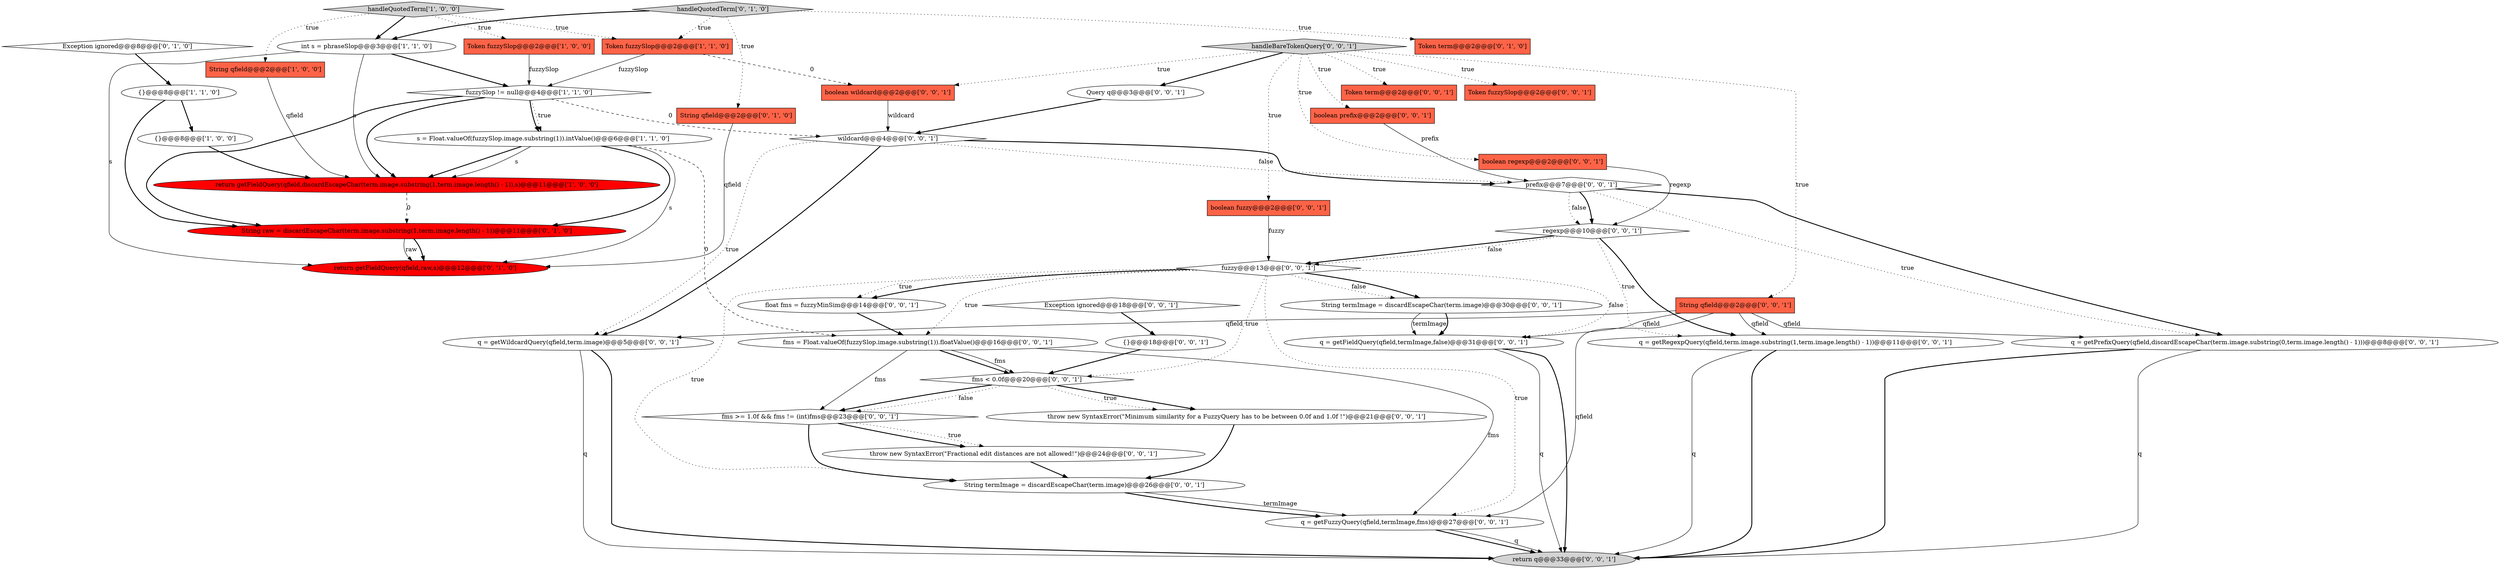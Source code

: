 digraph {
0 [style = filled, label = "return getFieldQuery(qfield,discardEscapeChar(term.image.substring(1,term.image.length() - 1)),s)@@@11@@@['1', '0', '0']", fillcolor = red, shape = ellipse image = "AAA1AAABBB1BBB"];
21 [style = filled, label = "prefix@@@7@@@['0', '0', '1']", fillcolor = white, shape = diamond image = "AAA0AAABBB3BBB"];
6 [style = filled, label = "String qfield@@@2@@@['1', '0', '0']", fillcolor = tomato, shape = box image = "AAA0AAABBB1BBB"];
35 [style = filled, label = "wildcard@@@4@@@['0', '0', '1']", fillcolor = white, shape = diamond image = "AAA0AAABBB3BBB"];
41 [style = filled, label = "float fms = fuzzyMinSim@@@14@@@['0', '0', '1']", fillcolor = white, shape = ellipse image = "AAA0AAABBB3BBB"];
19 [style = filled, label = "fms >= 1.0f && fms != (int)fms@@@23@@@['0', '0', '1']", fillcolor = white, shape = diamond image = "AAA0AAABBB3BBB"];
1 [style = filled, label = "Token fuzzySlop@@@2@@@['1', '0', '0']", fillcolor = tomato, shape = box image = "AAA0AAABBB1BBB"];
5 [style = filled, label = "int s = phraseSlop@@@3@@@['1', '1', '0']", fillcolor = white, shape = ellipse image = "AAA0AAABBB1BBB"];
14 [style = filled, label = "String raw = discardEscapeChar(term.image.substring(1,term.image.length() - 1))@@@11@@@['0', '1', '0']", fillcolor = red, shape = ellipse image = "AAA1AAABBB2BBB"];
22 [style = filled, label = "{}@@@18@@@['0', '0', '1']", fillcolor = white, shape = ellipse image = "AAA0AAABBB3BBB"];
43 [style = filled, label = "q = getPrefixQuery(qfield,discardEscapeChar(term.image.substring(0,term.image.length() - 1)))@@@8@@@['0', '0', '1']", fillcolor = white, shape = ellipse image = "AAA0AAABBB3BBB"];
29 [style = filled, label = "throw new SyntaxError(\"Minimum similarity for a FuzzyQuery has to be between 0.0f and 1.0f !\")@@@21@@@['0', '0', '1']", fillcolor = white, shape = ellipse image = "AAA0AAABBB3BBB"];
17 [style = filled, label = "Query q@@@3@@@['0', '0', '1']", fillcolor = white, shape = ellipse image = "AAA0AAABBB3BBB"];
39 [style = filled, label = "String termImage = discardEscapeChar(term.image)@@@26@@@['0', '0', '1']", fillcolor = white, shape = ellipse image = "AAA0AAABBB3BBB"];
23 [style = filled, label = "throw new SyntaxError(\"Fractional edit distances are not allowed!\")@@@24@@@['0', '0', '1']", fillcolor = white, shape = ellipse image = "AAA0AAABBB3BBB"];
4 [style = filled, label = "handleQuotedTerm['1', '0', '0']", fillcolor = lightgray, shape = diamond image = "AAA0AAABBB1BBB"];
7 [style = filled, label = "s = Float.valueOf(fuzzySlop.image.substring(1)).intValue()@@@6@@@['1', '1', '0']", fillcolor = white, shape = ellipse image = "AAA0AAABBB1BBB"];
15 [style = filled, label = "return getFieldQuery(qfield,raw,s)@@@12@@@['0', '1', '0']", fillcolor = red, shape = ellipse image = "AAA1AAABBB2BBB"];
8 [style = filled, label = "{}@@@8@@@['1', '1', '0']", fillcolor = white, shape = ellipse image = "AAA0AAABBB1BBB"];
9 [style = filled, label = "Token fuzzySlop@@@2@@@['1', '1', '0']", fillcolor = tomato, shape = box image = "AAA0AAABBB1BBB"];
34 [style = filled, label = "q = getFieldQuery(qfield,termImage,false)@@@31@@@['0', '0', '1']", fillcolor = white, shape = ellipse image = "AAA0AAABBB3BBB"];
11 [style = filled, label = "handleQuotedTerm['0', '1', '0']", fillcolor = lightgray, shape = diamond image = "AAA0AAABBB2BBB"];
26 [style = filled, label = "Token term@@@2@@@['0', '0', '1']", fillcolor = tomato, shape = box image = "AAA0AAABBB3BBB"];
18 [style = filled, label = "boolean regexp@@@2@@@['0', '0', '1']", fillcolor = tomato, shape = box image = "AAA0AAABBB3BBB"];
31 [style = filled, label = "fms < 0.0f@@@20@@@['0', '0', '1']", fillcolor = white, shape = diamond image = "AAA0AAABBB3BBB"];
10 [style = filled, label = "Exception ignored@@@8@@@['0', '1', '0']", fillcolor = white, shape = diamond image = "AAA0AAABBB2BBB"];
27 [style = filled, label = "boolean fuzzy@@@2@@@['0', '0', '1']", fillcolor = tomato, shape = box image = "AAA0AAABBB3BBB"];
42 [style = filled, label = "handleBareTokenQuery['0', '0', '1']", fillcolor = lightgray, shape = diamond image = "AAA0AAABBB3BBB"];
32 [style = filled, label = "regexp@@@10@@@['0', '0', '1']", fillcolor = white, shape = diamond image = "AAA0AAABBB3BBB"];
12 [style = filled, label = "String qfield@@@2@@@['0', '1', '0']", fillcolor = tomato, shape = box image = "AAA0AAABBB2BBB"];
16 [style = filled, label = "Exception ignored@@@18@@@['0', '0', '1']", fillcolor = white, shape = diamond image = "AAA0AAABBB3BBB"];
36 [style = filled, label = "fuzzy@@@13@@@['0', '0', '1']", fillcolor = white, shape = diamond image = "AAA0AAABBB3BBB"];
38 [style = filled, label = "return q@@@33@@@['0', '0', '1']", fillcolor = lightgray, shape = ellipse image = "AAA0AAABBB3BBB"];
28 [style = filled, label = "boolean prefix@@@2@@@['0', '0', '1']", fillcolor = tomato, shape = box image = "AAA0AAABBB3BBB"];
40 [style = filled, label = "String qfield@@@2@@@['0', '0', '1']", fillcolor = tomato, shape = box image = "AAA0AAABBB3BBB"];
2 [style = filled, label = "fuzzySlop != null@@@4@@@['1', '1', '0']", fillcolor = white, shape = diamond image = "AAA0AAABBB1BBB"];
37 [style = filled, label = "fms = Float.valueOf(fuzzySlop.image.substring(1)).floatValue()@@@16@@@['0', '0', '1']", fillcolor = white, shape = ellipse image = "AAA0AAABBB3BBB"];
33 [style = filled, label = "Token fuzzySlop@@@2@@@['0', '0', '1']", fillcolor = tomato, shape = box image = "AAA0AAABBB3BBB"];
20 [style = filled, label = "String termImage = discardEscapeChar(term.image)@@@30@@@['0', '0', '1']", fillcolor = white, shape = ellipse image = "AAA0AAABBB3BBB"];
44 [style = filled, label = "boolean wildcard@@@2@@@['0', '0', '1']", fillcolor = tomato, shape = box image = "AAA0AAABBB3BBB"];
13 [style = filled, label = "Token term@@@2@@@['0', '1', '0']", fillcolor = tomato, shape = box image = "AAA0AAABBB2BBB"];
3 [style = filled, label = "{}@@@8@@@['1', '0', '0']", fillcolor = white, shape = ellipse image = "AAA0AAABBB1BBB"];
24 [style = filled, label = "q = getFuzzyQuery(qfield,termImage,fms)@@@27@@@['0', '0', '1']", fillcolor = white, shape = ellipse image = "AAA0AAABBB3BBB"];
30 [style = filled, label = "q = getWildcardQuery(qfield,term.image)@@@5@@@['0', '0', '1']", fillcolor = white, shape = ellipse image = "AAA0AAABBB3BBB"];
25 [style = filled, label = "q = getRegexpQuery(qfield,term.image.substring(1,term.image.length() - 1))@@@11@@@['0', '0', '1']", fillcolor = white, shape = ellipse image = "AAA0AAABBB3BBB"];
20->34 [style = solid, label="termImage"];
39->24 [style = solid, label="termImage"];
5->15 [style = solid, label="s"];
4->1 [style = dotted, label="true"];
21->43 [style = bold, label=""];
11->12 [style = dotted, label="true"];
40->24 [style = solid, label="qfield"];
39->24 [style = bold, label=""];
36->20 [style = bold, label=""];
43->38 [style = solid, label="q"];
7->14 [style = bold, label=""];
18->32 [style = solid, label="regexp"];
32->25 [style = dotted, label="true"];
35->21 [style = dotted, label="false"];
36->39 [style = dotted, label="true"];
10->8 [style = bold, label=""];
37->31 [style = bold, label=""];
37->24 [style = solid, label="fms"];
6->0 [style = solid, label="qfield"];
2->14 [style = bold, label=""];
32->25 [style = bold, label=""];
40->34 [style = solid, label="qfield"];
42->33 [style = dotted, label="true"];
21->32 [style = dotted, label="false"];
36->24 [style = dotted, label="true"];
17->35 [style = bold, label=""];
36->20 [style = dotted, label="false"];
42->26 [style = dotted, label="true"];
36->41 [style = bold, label=""];
29->39 [style = bold, label=""];
31->19 [style = dotted, label="false"];
20->34 [style = bold, label=""];
41->37 [style = bold, label=""];
19->39 [style = bold, label=""];
31->29 [style = bold, label=""];
7->0 [style = bold, label=""];
24->38 [style = bold, label=""];
11->13 [style = dotted, label="true"];
35->21 [style = bold, label=""];
35->30 [style = dotted, label="true"];
36->31 [style = dotted, label="true"];
3->0 [style = bold, label=""];
25->38 [style = solid, label="q"];
32->36 [style = bold, label=""];
14->15 [style = bold, label=""];
34->38 [style = bold, label=""];
31->29 [style = dotted, label="true"];
1->2 [style = solid, label="fuzzySlop"];
25->38 [style = bold, label=""];
42->44 [style = dotted, label="true"];
32->36 [style = dotted, label="false"];
34->38 [style = solid, label="q"];
14->15 [style = solid, label="raw"];
2->35 [style = dashed, label="0"];
8->3 [style = bold, label=""];
27->36 [style = solid, label="fuzzy"];
37->31 [style = solid, label="fms"];
8->14 [style = bold, label=""];
11->9 [style = dotted, label="true"];
42->28 [style = dotted, label="true"];
42->40 [style = dotted, label="true"];
36->37 [style = dotted, label="true"];
40->30 [style = solid, label="qfield"];
11->5 [style = bold, label=""];
2->0 [style = bold, label=""];
43->38 [style = bold, label=""];
30->38 [style = solid, label="q"];
42->18 [style = dotted, label="true"];
9->44 [style = dashed, label="0"];
40->25 [style = solid, label="qfield"];
23->39 [style = bold, label=""];
36->34 [style = dotted, label="false"];
35->30 [style = bold, label=""];
4->5 [style = bold, label=""];
5->0 [style = solid, label="s"];
31->19 [style = bold, label=""];
7->15 [style = solid, label="s"];
44->35 [style = solid, label="wildcard"];
24->38 [style = solid, label="q"];
21->43 [style = dotted, label="true"];
4->6 [style = dotted, label="true"];
36->41 [style = dotted, label="true"];
40->43 [style = solid, label="qfield"];
30->38 [style = bold, label=""];
28->21 [style = solid, label="prefix"];
9->2 [style = solid, label="fuzzySlop"];
12->15 [style = solid, label="qfield"];
42->17 [style = bold, label=""];
22->31 [style = bold, label=""];
19->23 [style = dotted, label="true"];
16->22 [style = bold, label=""];
7->0 [style = solid, label="s"];
37->19 [style = solid, label="fms"];
0->14 [style = dashed, label="0"];
5->2 [style = bold, label=""];
42->27 [style = dotted, label="true"];
19->23 [style = bold, label=""];
2->7 [style = dotted, label="true"];
21->32 [style = bold, label=""];
7->37 [style = dashed, label="0"];
2->7 [style = bold, label=""];
4->9 [style = dotted, label="true"];
}
